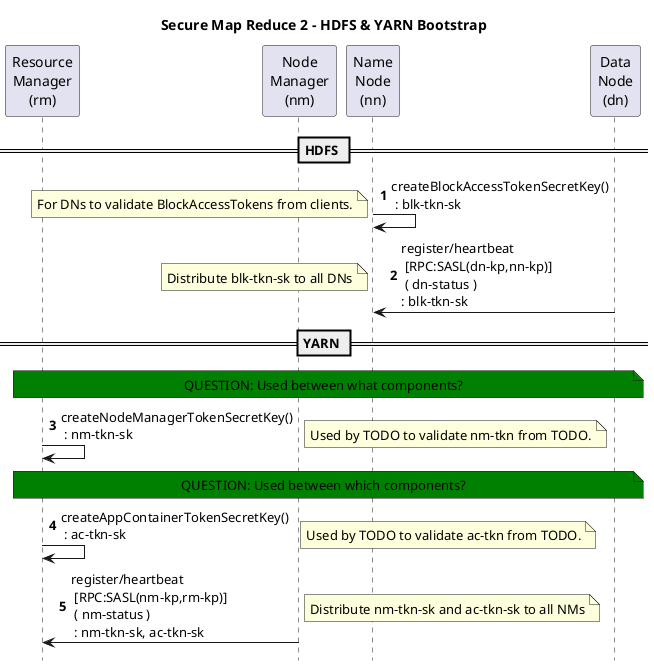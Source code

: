 @startuml
title Secure Map Reduce 2 - HDFS & YARN Bootstrap
autonumber
hide footbox

'participant "Client\n(c)" as C
participant "Resource\nManager\n(rm)" as RM
participant "Node\nManager\n(nm)" as NM
'participant "Shuffle\nService\n(ss)" as SS
'participant "History\nServer\n(hs)" as HS
'participant "Application\nMaster\n(am)" as AM
'participant "Client\nService\n(cs)" as CS
'participant "Application\nContainer\n(ac)" as AC #red
'participant "Task\n(t)" as T #orange
'participant "File\nSystem\n(fs)" as FS

participant "Name\nNode\n(nn)" as NN
participant "Data\nNode\n(dn)" as DN

  'note over RM,DN #green: QUESTION: ?

== HDFS ==

'1
NN->NN: createBlockAccessTokenSecretKey()\n : blk-tkn-sk
  note left: For DNs to validate BlockAccessTokens from clients.

'2
DN->NN: register/heartbeat\n [RPC:SASL(dn-kp,nn-kp)]\n ( dn-status )\n: blk-tkn-sk
  note left: Distribute blk-tkn-sk to all DNs

== YARN ==

  note over RM,DN #green: QUESTION: Used between what components?
'3
RM->RM: createNodeManagerTokenSecretKey()\n : nm-tkn-sk
  note right: Used by TODO to validate nm-tkn from TODO.

  note over RM,DN #green: QUESTION: Used between which components?
'4
RM->RM: createAppContainerTokenSecretKey()\n : ac-tkn-sk
  note right: Used by TODO to validate ac-tkn from TODO.

'5
NM->RM: register/heartbeat\n [RPC:SASL(nm-kp,rm-kp)]\n ( nm-status )\n : nm-tkn-sk, ac-tkn-sk
  note right: Distribute nm-tkn-sk and ac-tkn-sk to all NMs

@enduml
